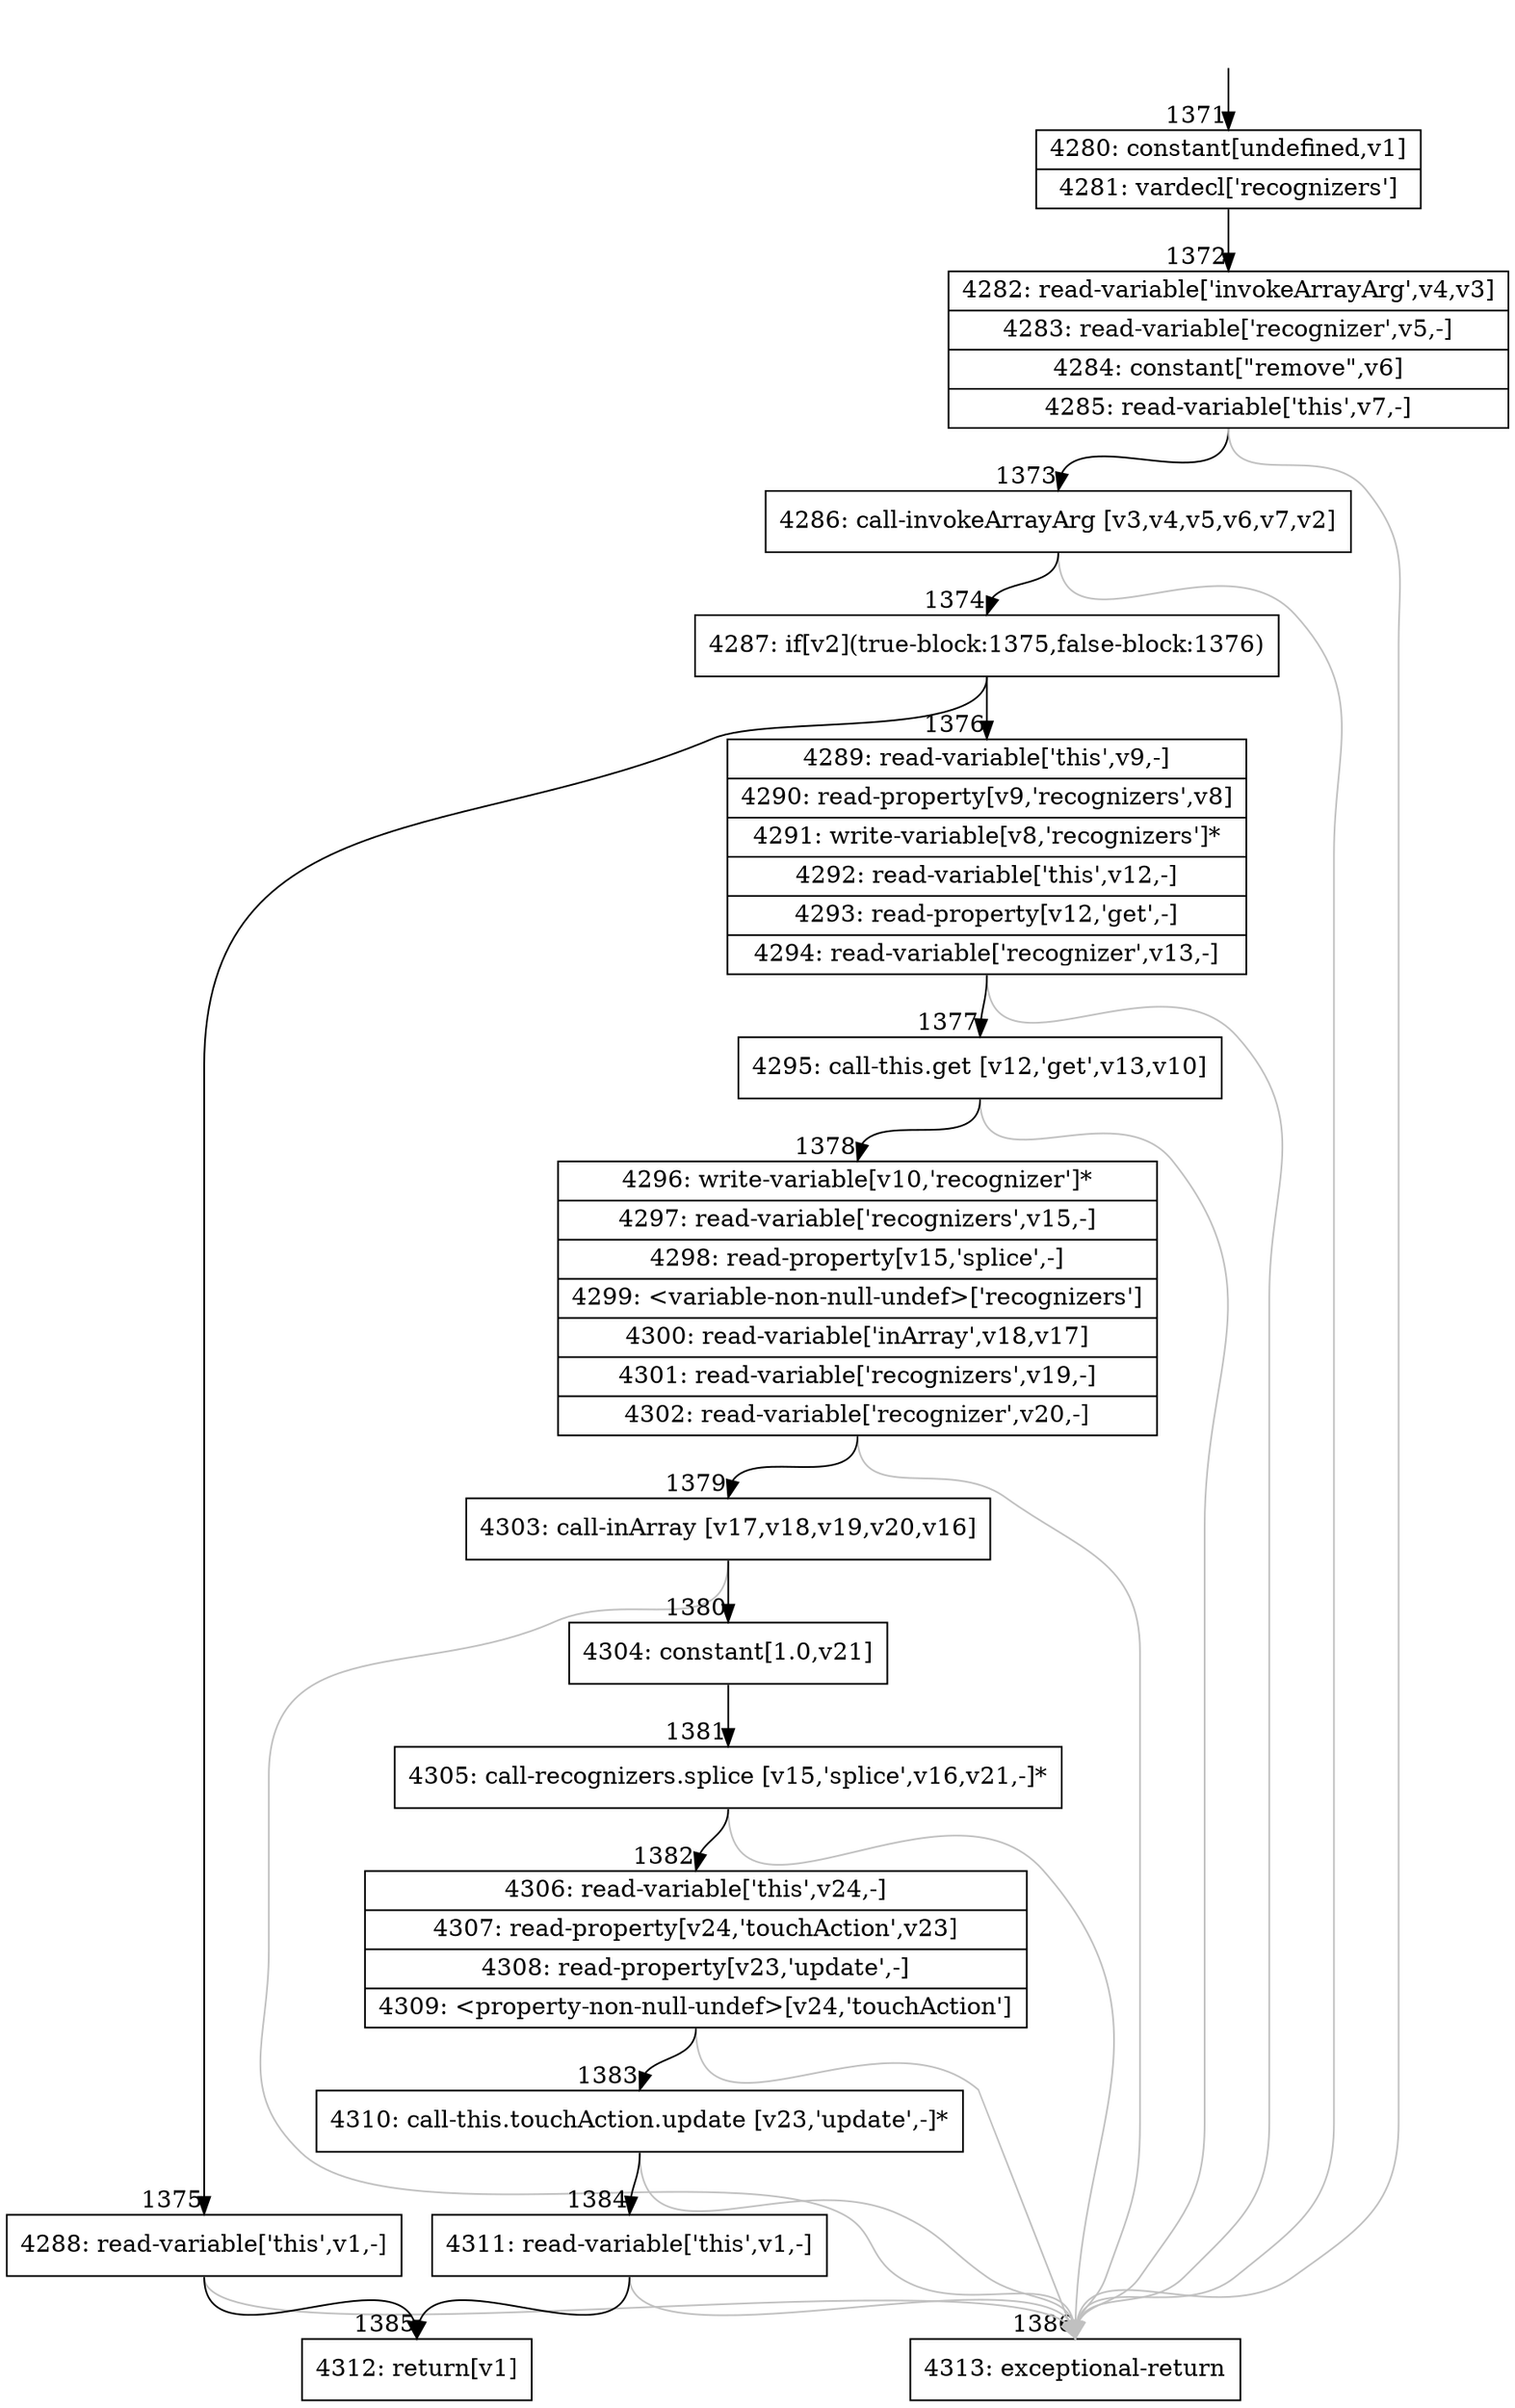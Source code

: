 digraph {
rankdir="TD"
BB_entry126[shape=none,label=""];
BB_entry126 -> BB1371 [tailport=s, headport=n, headlabel="    1371"]
BB1371 [shape=record label="{4280: constant[undefined,v1]|4281: vardecl['recognizers']}" ] 
BB1371 -> BB1372 [tailport=s, headport=n, headlabel="      1372"]
BB1372 [shape=record label="{4282: read-variable['invokeArrayArg',v4,v3]|4283: read-variable['recognizer',v5,-]|4284: constant[\"remove\",v6]|4285: read-variable['this',v7,-]}" ] 
BB1372 -> BB1373 [tailport=s, headport=n, headlabel="      1373"]
BB1372 -> BB1386 [tailport=s, headport=n, color=gray, headlabel="      1386"]
BB1373 [shape=record label="{4286: call-invokeArrayArg [v3,v4,v5,v6,v7,v2]}" ] 
BB1373 -> BB1374 [tailport=s, headport=n, headlabel="      1374"]
BB1373 -> BB1386 [tailport=s, headport=n, color=gray]
BB1374 [shape=record label="{4287: if[v2](true-block:1375,false-block:1376)}" ] 
BB1374 -> BB1375 [tailport=s, headport=n, headlabel="      1375"]
BB1374 -> BB1376 [tailport=s, headport=n, headlabel="      1376"]
BB1375 [shape=record label="{4288: read-variable['this',v1,-]}" ] 
BB1375 -> BB1385 [tailport=s, headport=n, headlabel="      1385"]
BB1375 -> BB1386 [tailport=s, headport=n, color=gray]
BB1376 [shape=record label="{4289: read-variable['this',v9,-]|4290: read-property[v9,'recognizers',v8]|4291: write-variable[v8,'recognizers']*|4292: read-variable['this',v12,-]|4293: read-property[v12,'get',-]|4294: read-variable['recognizer',v13,-]}" ] 
BB1376 -> BB1377 [tailport=s, headport=n, headlabel="      1377"]
BB1376 -> BB1386 [tailport=s, headport=n, color=gray]
BB1377 [shape=record label="{4295: call-this.get [v12,'get',v13,v10]}" ] 
BB1377 -> BB1378 [tailport=s, headport=n, headlabel="      1378"]
BB1377 -> BB1386 [tailport=s, headport=n, color=gray]
BB1378 [shape=record label="{4296: write-variable[v10,'recognizer']*|4297: read-variable['recognizers',v15,-]|4298: read-property[v15,'splice',-]|4299: \<variable-non-null-undef\>['recognizers']|4300: read-variable['inArray',v18,v17]|4301: read-variable['recognizers',v19,-]|4302: read-variable['recognizer',v20,-]}" ] 
BB1378 -> BB1379 [tailport=s, headport=n, headlabel="      1379"]
BB1378 -> BB1386 [tailport=s, headport=n, color=gray]
BB1379 [shape=record label="{4303: call-inArray [v17,v18,v19,v20,v16]}" ] 
BB1379 -> BB1380 [tailport=s, headport=n, headlabel="      1380"]
BB1379 -> BB1386 [tailport=s, headport=n, color=gray]
BB1380 [shape=record label="{4304: constant[1.0,v21]}" ] 
BB1380 -> BB1381 [tailport=s, headport=n, headlabel="      1381"]
BB1381 [shape=record label="{4305: call-recognizers.splice [v15,'splice',v16,v21,-]*}" ] 
BB1381 -> BB1382 [tailport=s, headport=n, headlabel="      1382"]
BB1381 -> BB1386 [tailport=s, headport=n, color=gray]
BB1382 [shape=record label="{4306: read-variable['this',v24,-]|4307: read-property[v24,'touchAction',v23]|4308: read-property[v23,'update',-]|4309: \<property-non-null-undef\>[v24,'touchAction']}" ] 
BB1382 -> BB1383 [tailport=s, headport=n, headlabel="      1383"]
BB1382 -> BB1386 [tailport=s, headport=n, color=gray]
BB1383 [shape=record label="{4310: call-this.touchAction.update [v23,'update',-]*}" ] 
BB1383 -> BB1384 [tailport=s, headport=n, headlabel="      1384"]
BB1383 -> BB1386 [tailport=s, headport=n, color=gray]
BB1384 [shape=record label="{4311: read-variable['this',v1,-]}" ] 
BB1384 -> BB1385 [tailport=s, headport=n]
BB1384 -> BB1386 [tailport=s, headport=n, color=gray]
BB1385 [shape=record label="{4312: return[v1]}" ] 
BB1386 [shape=record label="{4313: exceptional-return}" ] 
//#$~ 2298
}
